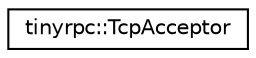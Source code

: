 digraph "类继承关系图"
{
 // LATEX_PDF_SIZE
  edge [fontname="Helvetica",fontsize="10",labelfontname="Helvetica",labelfontsize="10"];
  node [fontname="Helvetica",fontsize="10",shape=record];
  rankdir="LR";
  Node0 [label="tinyrpc::TcpAcceptor",height=0.2,width=0.4,color="black", fillcolor="white", style="filled",URL="$classtinyrpc_1_1TcpAcceptor.html",tooltip=" "];
}
